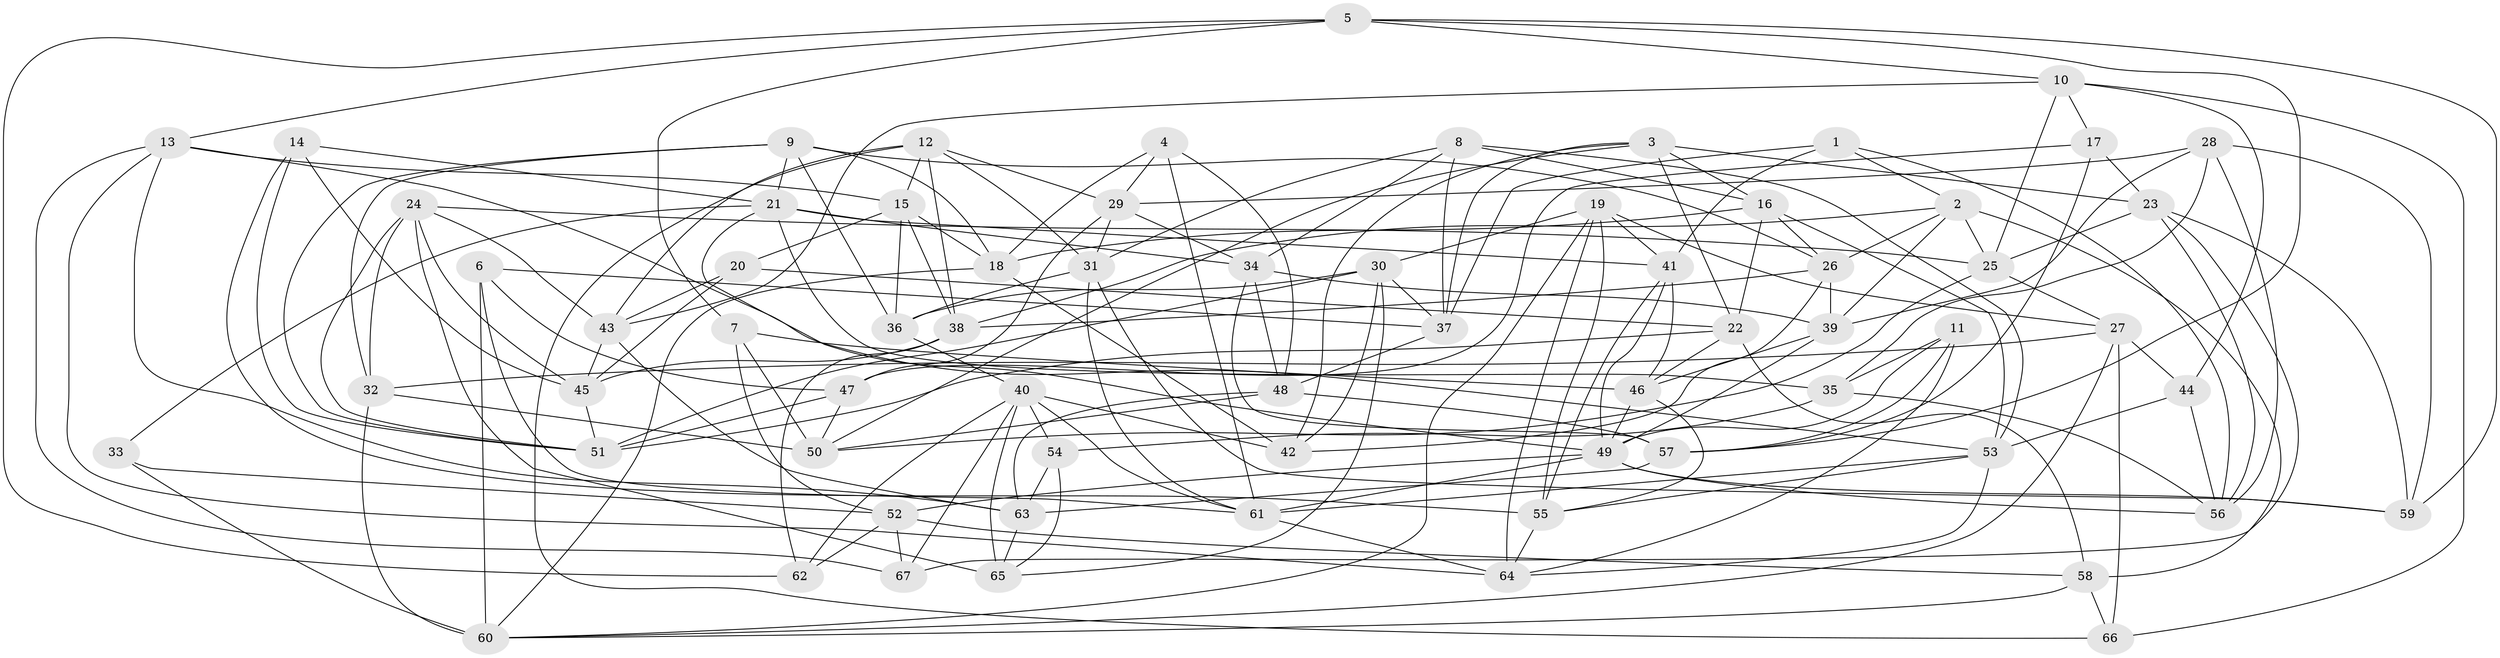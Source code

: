 // original degree distribution, {4: 1.0}
// Generated by graph-tools (version 1.1) at 2025/02/03/09/25 03:02:58]
// undirected, 67 vertices, 186 edges
graph export_dot {
graph [start="1"]
  node [color=gray90,style=filled];
  1;
  2;
  3;
  4;
  5;
  6;
  7;
  8;
  9;
  10;
  11;
  12;
  13;
  14;
  15;
  16;
  17;
  18;
  19;
  20;
  21;
  22;
  23;
  24;
  25;
  26;
  27;
  28;
  29;
  30;
  31;
  32;
  33;
  34;
  35;
  36;
  37;
  38;
  39;
  40;
  41;
  42;
  43;
  44;
  45;
  46;
  47;
  48;
  49;
  50;
  51;
  52;
  53;
  54;
  55;
  56;
  57;
  58;
  59;
  60;
  61;
  62;
  63;
  64;
  65;
  66;
  67;
  1 -- 2 [weight=1.0];
  1 -- 37 [weight=1.0];
  1 -- 41 [weight=1.0];
  1 -- 56 [weight=1.0];
  2 -- 25 [weight=1.0];
  2 -- 26 [weight=1.0];
  2 -- 38 [weight=1.0];
  2 -- 39 [weight=1.0];
  2 -- 58 [weight=1.0];
  3 -- 16 [weight=1.0];
  3 -- 22 [weight=1.0];
  3 -- 23 [weight=1.0];
  3 -- 37 [weight=1.0];
  3 -- 42 [weight=1.0];
  3 -- 50 [weight=1.0];
  4 -- 18 [weight=1.0];
  4 -- 29 [weight=1.0];
  4 -- 48 [weight=1.0];
  4 -- 61 [weight=1.0];
  5 -- 7 [weight=1.0];
  5 -- 10 [weight=1.0];
  5 -- 13 [weight=1.0];
  5 -- 57 [weight=1.0];
  5 -- 59 [weight=1.0];
  5 -- 62 [weight=1.0];
  6 -- 37 [weight=1.0];
  6 -- 47 [weight=1.0];
  6 -- 60 [weight=1.0];
  6 -- 61 [weight=1.0];
  7 -- 46 [weight=1.0];
  7 -- 50 [weight=1.0];
  7 -- 52 [weight=1.0];
  8 -- 16 [weight=1.0];
  8 -- 31 [weight=1.0];
  8 -- 34 [weight=1.0];
  8 -- 37 [weight=1.0];
  8 -- 53 [weight=2.0];
  9 -- 18 [weight=1.0];
  9 -- 21 [weight=1.0];
  9 -- 26 [weight=1.0];
  9 -- 32 [weight=1.0];
  9 -- 36 [weight=1.0];
  9 -- 51 [weight=1.0];
  10 -- 17 [weight=1.0];
  10 -- 25 [weight=1.0];
  10 -- 43 [weight=1.0];
  10 -- 44 [weight=1.0];
  10 -- 66 [weight=1.0];
  11 -- 35 [weight=1.0];
  11 -- 49 [weight=1.0];
  11 -- 57 [weight=1.0];
  11 -- 64 [weight=1.0];
  12 -- 15 [weight=1.0];
  12 -- 29 [weight=1.0];
  12 -- 31 [weight=1.0];
  12 -- 38 [weight=1.0];
  12 -- 43 [weight=1.0];
  12 -- 66 [weight=1.0];
  13 -- 15 [weight=1.0];
  13 -- 53 [weight=1.0];
  13 -- 63 [weight=1.0];
  13 -- 64 [weight=1.0];
  13 -- 67 [weight=1.0];
  14 -- 21 [weight=1.0];
  14 -- 45 [weight=1.0];
  14 -- 51 [weight=1.0];
  14 -- 55 [weight=1.0];
  15 -- 18 [weight=1.0];
  15 -- 20 [weight=1.0];
  15 -- 36 [weight=1.0];
  15 -- 38 [weight=1.0];
  16 -- 18 [weight=1.0];
  16 -- 22 [weight=1.0];
  16 -- 26 [weight=1.0];
  16 -- 53 [weight=1.0];
  17 -- 23 [weight=1.0];
  17 -- 47 [weight=1.0];
  17 -- 57 [weight=1.0];
  18 -- 42 [weight=1.0];
  18 -- 60 [weight=1.0];
  19 -- 27 [weight=1.0];
  19 -- 30 [weight=1.0];
  19 -- 41 [weight=1.0];
  19 -- 55 [weight=1.0];
  19 -- 60 [weight=1.0];
  19 -- 64 [weight=1.0];
  20 -- 22 [weight=1.0];
  20 -- 43 [weight=1.0];
  20 -- 45 [weight=1.0];
  21 -- 33 [weight=1.0];
  21 -- 34 [weight=1.0];
  21 -- 35 [weight=2.0];
  21 -- 41 [weight=1.0];
  21 -- 49 [weight=1.0];
  22 -- 46 [weight=1.0];
  22 -- 51 [weight=1.0];
  22 -- 58 [weight=1.0];
  23 -- 25 [weight=1.0];
  23 -- 56 [weight=1.0];
  23 -- 59 [weight=1.0];
  23 -- 67 [weight=1.0];
  24 -- 25 [weight=1.0];
  24 -- 32 [weight=1.0];
  24 -- 43 [weight=1.0];
  24 -- 45 [weight=1.0];
  24 -- 51 [weight=1.0];
  24 -- 65 [weight=1.0];
  25 -- 27 [weight=1.0];
  25 -- 50 [weight=1.0];
  26 -- 38 [weight=1.0];
  26 -- 39 [weight=1.0];
  26 -- 42 [weight=1.0];
  27 -- 32 [weight=1.0];
  27 -- 44 [weight=1.0];
  27 -- 60 [weight=1.0];
  27 -- 66 [weight=1.0];
  28 -- 29 [weight=1.0];
  28 -- 35 [weight=1.0];
  28 -- 39 [weight=1.0];
  28 -- 56 [weight=1.0];
  28 -- 59 [weight=2.0];
  29 -- 31 [weight=1.0];
  29 -- 34 [weight=1.0];
  29 -- 47 [weight=1.0];
  30 -- 36 [weight=1.0];
  30 -- 37 [weight=1.0];
  30 -- 42 [weight=1.0];
  30 -- 51 [weight=1.0];
  30 -- 65 [weight=1.0];
  31 -- 36 [weight=1.0];
  31 -- 59 [weight=1.0];
  31 -- 61 [weight=1.0];
  32 -- 50 [weight=1.0];
  32 -- 60 [weight=2.0];
  33 -- 52 [weight=1.0];
  33 -- 60 [weight=2.0];
  34 -- 39 [weight=1.0];
  34 -- 48 [weight=1.0];
  34 -- 57 [weight=1.0];
  35 -- 54 [weight=1.0];
  35 -- 56 [weight=1.0];
  36 -- 40 [weight=2.0];
  37 -- 48 [weight=1.0];
  38 -- 45 [weight=1.0];
  38 -- 62 [weight=1.0];
  39 -- 46 [weight=1.0];
  39 -- 49 [weight=1.0];
  40 -- 42 [weight=2.0];
  40 -- 54 [weight=1.0];
  40 -- 61 [weight=1.0];
  40 -- 62 [weight=1.0];
  40 -- 65 [weight=2.0];
  40 -- 67 [weight=1.0];
  41 -- 46 [weight=1.0];
  41 -- 49 [weight=1.0];
  41 -- 55 [weight=1.0];
  43 -- 45 [weight=1.0];
  43 -- 63 [weight=1.0];
  44 -- 53 [weight=1.0];
  44 -- 56 [weight=1.0];
  45 -- 51 [weight=1.0];
  46 -- 49 [weight=1.0];
  46 -- 55 [weight=1.0];
  47 -- 50 [weight=1.0];
  47 -- 51 [weight=2.0];
  48 -- 50 [weight=1.0];
  48 -- 57 [weight=1.0];
  48 -- 63 [weight=1.0];
  49 -- 52 [weight=1.0];
  49 -- 56 [weight=1.0];
  49 -- 59 [weight=1.0];
  49 -- 61 [weight=2.0];
  52 -- 58 [weight=1.0];
  52 -- 62 [weight=1.0];
  52 -- 67 [weight=1.0];
  53 -- 55 [weight=1.0];
  53 -- 61 [weight=1.0];
  53 -- 64 [weight=1.0];
  54 -- 63 [weight=1.0];
  54 -- 65 [weight=1.0];
  55 -- 64 [weight=1.0];
  57 -- 63 [weight=1.0];
  58 -- 60 [weight=2.0];
  58 -- 66 [weight=1.0];
  61 -- 64 [weight=1.0];
  63 -- 65 [weight=1.0];
}
